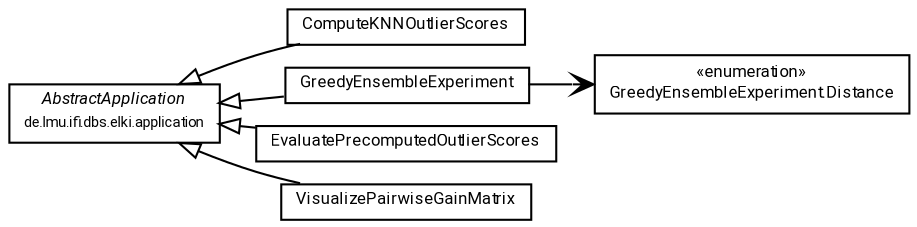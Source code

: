 #!/usr/local/bin/dot
#
# Class diagram 
# Generated by UMLGraph version R5_7_2-60-g0e99a6 (http://www.spinellis.gr/umlgraph/)
#

digraph G {
	graph [fontnames="svg"]
	edge [fontname="Roboto",fontsize=7,labelfontname="Roboto",labelfontsize=7,color="black"];
	node [fontname="Roboto",fontcolor="black",fontsize=8,shape=plaintext,margin=0,width=0,height=0];
	nodesep=0.15;
	ranksep=0.25;
	rankdir=LR;
	// de.lmu.ifi.dbs.elki.application.greedyensemble.ComputeKNNOutlierScores<O extends de.lmu.ifi.dbs.elki.data.NumberVector>
	c51235 [label=<<table title="de.lmu.ifi.dbs.elki.application.greedyensemble.ComputeKNNOutlierScores" border="0" cellborder="1" cellspacing="0" cellpadding="2" href="ComputeKNNOutlierScores.html" target="_parent">
		<tr><td><table border="0" cellspacing="0" cellpadding="1">
		<tr><td align="center" balign="center"> <font face="Roboto">ComputeKNNOutlierScores</font> </td></tr>
		</table></td></tr>
		</table>>, URL="ComputeKNNOutlierScores.html"];
	// de.lmu.ifi.dbs.elki.application.greedyensemble.GreedyEnsembleExperiment
	c51237 [label=<<table title="de.lmu.ifi.dbs.elki.application.greedyensemble.GreedyEnsembleExperiment" border="0" cellborder="1" cellspacing="0" cellpadding="2" href="GreedyEnsembleExperiment.html" target="_parent">
		<tr><td><table border="0" cellspacing="0" cellpadding="1">
		<tr><td align="center" balign="center"> <font face="Roboto">GreedyEnsembleExperiment</font> </td></tr>
		</table></td></tr>
		</table>>, URL="GreedyEnsembleExperiment.html"];
	// de.lmu.ifi.dbs.elki.application.greedyensemble.GreedyEnsembleExperiment.Distance
	c51238 [label=<<table title="de.lmu.ifi.dbs.elki.application.greedyensemble.GreedyEnsembleExperiment.Distance" border="0" cellborder="1" cellspacing="0" cellpadding="2" href="GreedyEnsembleExperiment.Distance.html" target="_parent">
		<tr><td><table border="0" cellspacing="0" cellpadding="1">
		<tr><td align="center" balign="center"> &#171;enumeration&#187; </td></tr>
		<tr><td align="center" balign="center"> <font face="Roboto">GreedyEnsembleExperiment.Distance</font> </td></tr>
		</table></td></tr>
		</table>>, URL="GreedyEnsembleExperiment.Distance.html"];
	// de.lmu.ifi.dbs.elki.application.greedyensemble.EvaluatePrecomputedOutlierScores
	c51240 [label=<<table title="de.lmu.ifi.dbs.elki.application.greedyensemble.EvaluatePrecomputedOutlierScores" border="0" cellborder="1" cellspacing="0" cellpadding="2" href="EvaluatePrecomputedOutlierScores.html" target="_parent">
		<tr><td><table border="0" cellspacing="0" cellpadding="1">
		<tr><td align="center" balign="center"> <font face="Roboto">EvaluatePrecomputedOutlierScores</font> </td></tr>
		</table></td></tr>
		</table>>, URL="EvaluatePrecomputedOutlierScores.html"];
	// de.lmu.ifi.dbs.elki.application.greedyensemble.VisualizePairwiseGainMatrix
	c51626 [label=<<table title="de.lmu.ifi.dbs.elki.application.greedyensemble.VisualizePairwiseGainMatrix" border="0" cellborder="1" cellspacing="0" cellpadding="2" href="VisualizePairwiseGainMatrix.html" target="_parent">
		<tr><td><table border="0" cellspacing="0" cellpadding="1">
		<tr><td align="center" balign="center"> <font face="Roboto">VisualizePairwiseGainMatrix</font> </td></tr>
		</table></td></tr>
		</table>>, URL="VisualizePairwiseGainMatrix.html"];
	// de.lmu.ifi.dbs.elki.application.AbstractApplication
	c52293 [label=<<table title="de.lmu.ifi.dbs.elki.application.AbstractApplication" border="0" cellborder="1" cellspacing="0" cellpadding="2" href="../AbstractApplication.html" target="_parent">
		<tr><td><table border="0" cellspacing="0" cellpadding="1">
		<tr><td align="center" balign="center"> <font face="Roboto"><i>AbstractApplication</i></font> </td></tr>
		<tr><td align="center" balign="center"> <font face="Roboto" point-size="7.0">de.lmu.ifi.dbs.elki.application</font> </td></tr>
		</table></td></tr>
		</table>>, URL="../AbstractApplication.html"];
	// de.lmu.ifi.dbs.elki.application.greedyensemble.ComputeKNNOutlierScores<O extends de.lmu.ifi.dbs.elki.data.NumberVector> extends de.lmu.ifi.dbs.elki.application.AbstractApplication
	c52293 -> c51235 [arrowtail=empty,dir=back,weight=10];
	// de.lmu.ifi.dbs.elki.application.greedyensemble.GreedyEnsembleExperiment extends de.lmu.ifi.dbs.elki.application.AbstractApplication
	c52293 -> c51237 [arrowtail=empty,dir=back,weight=10];
	// de.lmu.ifi.dbs.elki.application.greedyensemble.EvaluatePrecomputedOutlierScores extends de.lmu.ifi.dbs.elki.application.AbstractApplication
	c52293 -> c51240 [arrowtail=empty,dir=back,weight=10];
	// de.lmu.ifi.dbs.elki.application.greedyensemble.VisualizePairwiseGainMatrix extends de.lmu.ifi.dbs.elki.application.AbstractApplication
	c52293 -> c51626 [arrowtail=empty,dir=back,weight=10];
	// de.lmu.ifi.dbs.elki.application.greedyensemble.GreedyEnsembleExperiment navassoc de.lmu.ifi.dbs.elki.application.greedyensemble.GreedyEnsembleExperiment.Distance
	c51237 -> c51238 [arrowhead=open,weight=1];
}

